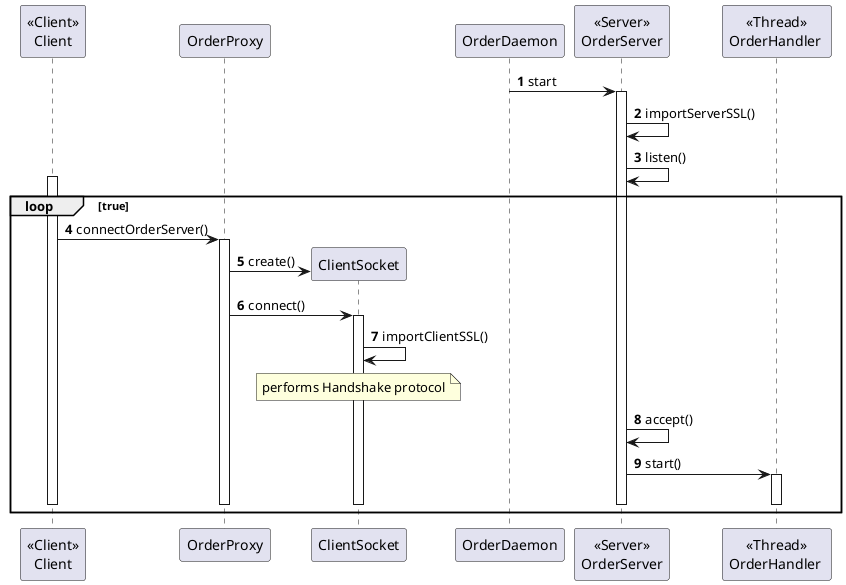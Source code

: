 @startuml
'
autonumber

participant "<<Client>>\nClient" as CLIENT
participant "OrderProxy" as PROXY
participant "ClientSocket" as SOCKET
participant "OrderDaemon" as DAEMON
participant "<<Server>>\nOrderServer" as SERVER
participant "<<Thread>>\nOrderHandler " as THREAD


DAEMON -> SERVER: start

activate SERVER
SERVER -> SERVER: importServerSSL()
SERVER -> SERVER: listen()

loop true

activate CLIENT
CLIENT -> PROXY: connectOrderServer()

activate PROXY


PROXY -> SOCKET**: create()
PROXY -> SOCKET: connect()
activate SOCKET
SOCKET -> SOCKET: importClientSSL()

note over SOCKET
performs Handshake protocol
end note

SERVER -> SERVER: accept()


SERVER -> THREAD: start()
activate THREAD

deactivate SOCKET
deactivate THREAD
deactivate PROXY
deactivate CLIENT
deactivate SERVER

end
@enduml